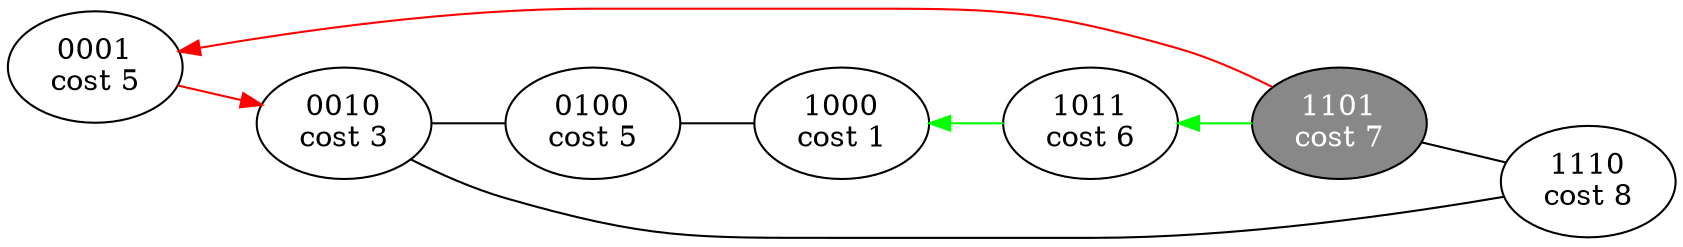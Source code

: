 strict graph G {
    rankdir=RL
    8 -- 7 -- 6 -- 1 --4 -- 3 -- 5 -- 7
    8 -- 3
    7 -- 5 -- 3 [dir=back color=red]
    7 -- 6 -- 1 [dir=forward color=green]
    7 [label="1101\ncost 7" style=filled fillcolor="#888888" fontcolor=white]
    6 [label="1011\ncost 6"]
    1 [label="1000\ncost 1"]
    3 [label="0010\ncost 3"]
    5 [label="0001\ncost 5"]
    4 [label="0100\ncost 5"]
    8 [label="1110\ncost 8"]
    
    
}
